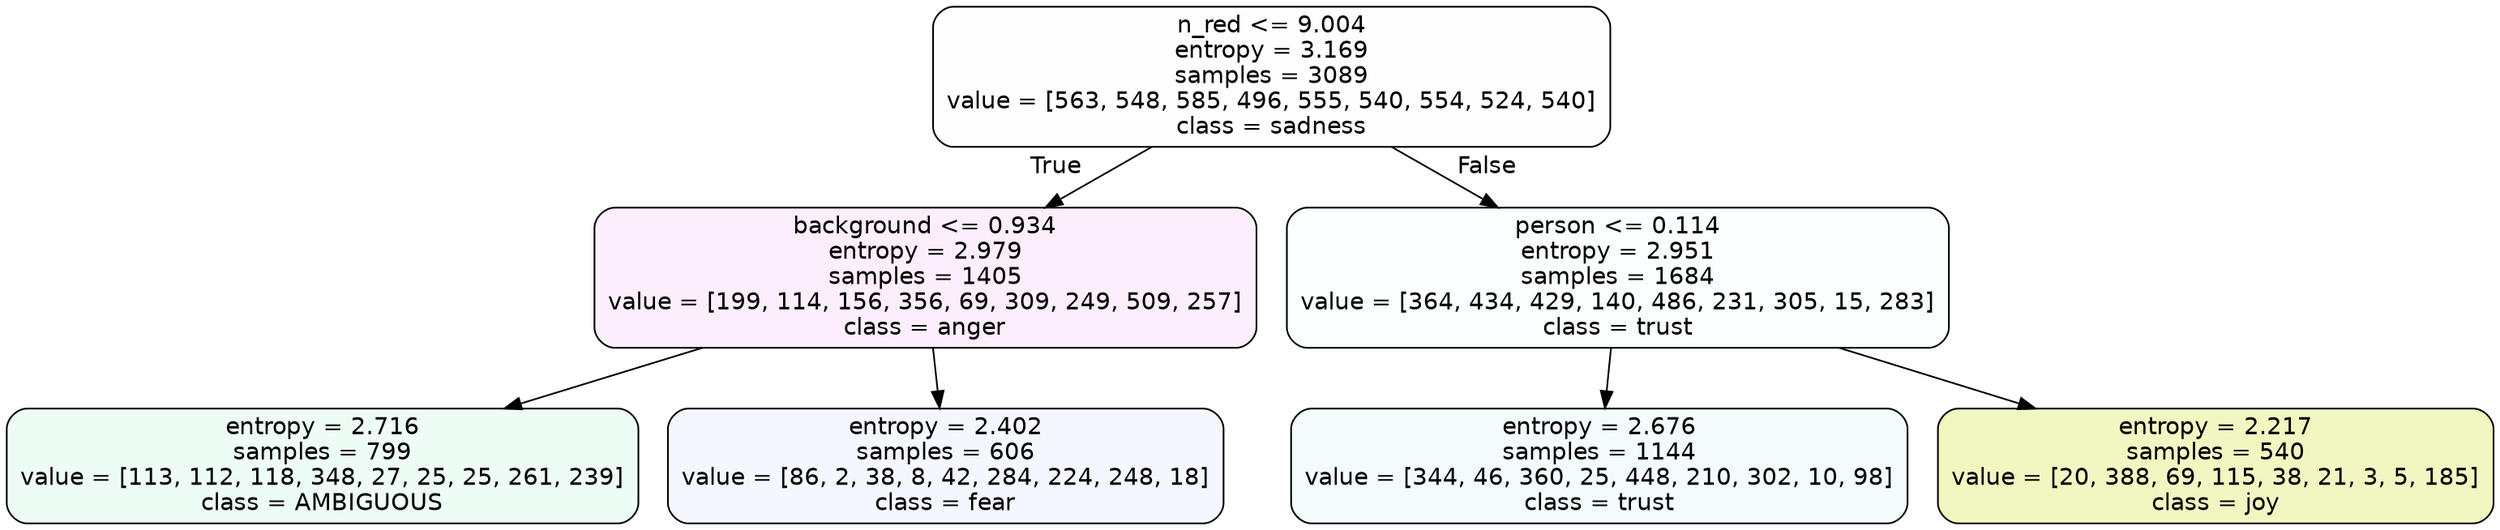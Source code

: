 digraph Tree {
node [shape=box, style="filled, rounded", color="black", fontname=helvetica] ;
edge [fontname=helvetica] ;
0 [label="n_red <= 9.004\nentropy = 3.169\nsamples = 3089\nvalue = [563, 548, 585, 496, 555, 540, 554, 524, 540]\nclass = sadness", fillcolor="#64e53901"] ;
1 [label="background <= 0.934\nentropy = 2.979\nsamples = 1405\nvalue = [199, 114, 156, 356, 69, 309, 249, 509, 257]\nclass = anger", fillcolor="#e539d715"] ;
0 -> 1 [labeldistance=2.5, labelangle=45, headlabel="True"] ;
2 [label="entropy = 2.716\nsamples = 799\nvalue = [113, 112, 118, 348, 27, 25, 25, 261, 239]\nclass = AMBIGUOUS", fillcolor="#39e58116"] ;
1 -> 2 ;
3 [label="entropy = 2.402\nsamples = 606\nvalue = [86, 2, 38, 8, 42, 284, 224, 248, 18]\nclass = fear", fillcolor="#3964e50d"] ;
1 -> 3 ;
4 [label="person <= 0.114\nentropy = 2.951\nsamples = 1684\nvalue = [364, 434, 429, 140, 486, 231, 305, 15, 283]\nclass = trust", fillcolor="#39d7e506"] ;
0 -> 4 [labeldistance=2.5, labelangle=-45, headlabel="False"] ;
5 [label="entropy = 2.676\nsamples = 1144\nvalue = [344, 46, 360, 25, 448, 210, 302, 10, 98]\nclass = trust", fillcolor="#39d7e50f"] ;
4 -> 5 ;
6 [label="entropy = 2.217\nsamples = 540\nvalue = [20, 388, 69, 115, 38, 21, 3, 5, 185]\nclass = joy", fillcolor="#d7e5394f"] ;
4 -> 6 ;
}
